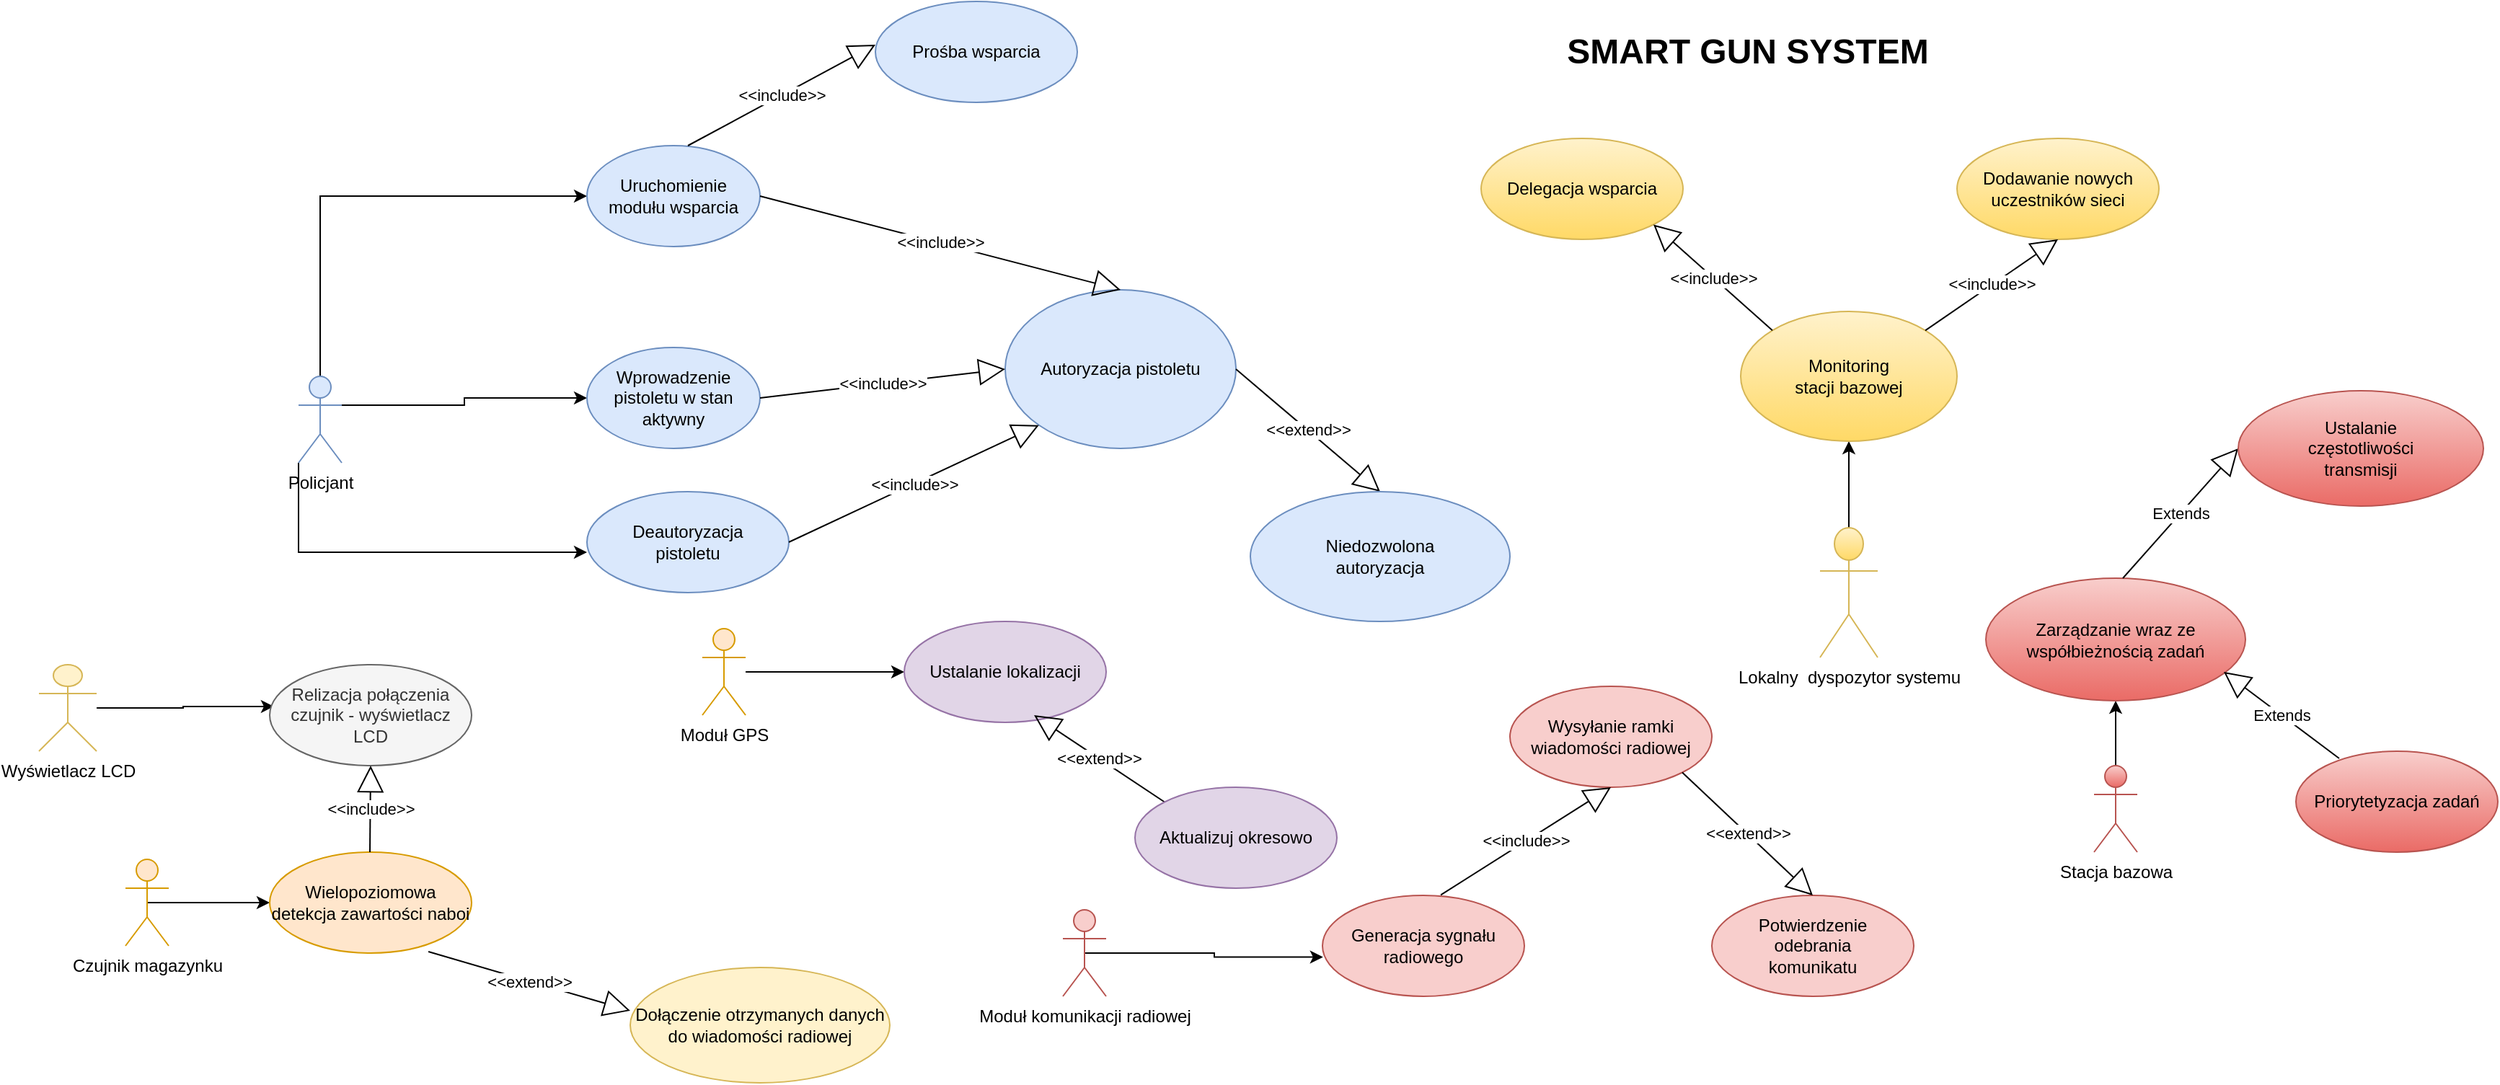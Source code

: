 <mxfile version="13.9.9" type="github">
  <diagram id="ZAYAtZIgmon7IQ3GefVp" name="Page-1">
    <mxGraphModel dx="5184" dy="1166" grid="1" gridSize="10" guides="1" tooltips="1" connect="1" arrows="1" fold="1" page="1" pageScale="1" pageWidth="3300" pageHeight="4681" math="0" shadow="0">
      <root>
        <mxCell id="0" />
        <mxCell id="1" parent="0" />
        <mxCell id="3GcMtql7V56vAbpa6kK3-1" value="&lt;font style=&quot;font-size: 24px&quot;&gt;&lt;b&gt;&lt;font style=&quot;font-size: 24px&quot;&gt;SMART GUN SYSTEM&lt;/font&gt;&lt;/b&gt;&lt;/font&gt;" style="text;html=1;strokeColor=none;fillColor=none;align=center;verticalAlign=middle;whiteSpace=wrap;rounded=0;" vertex="1" parent="1">
          <mxGeometry x="990" y="20" width="370" height="50" as="geometry" />
        </mxCell>
        <mxCell id="3GcMtql7V56vAbpa6kK3-18" style="edgeStyle=orthogonalEdgeStyle;rounded=0;orthogonalLoop=1;jettySize=auto;html=1;exitX=1;exitY=0.333;exitDx=0;exitDy=0;exitPerimeter=0;entryX=0;entryY=0.5;entryDx=0;entryDy=0;" edge="1" parent="1" source="3GcMtql7V56vAbpa6kK3-2" target="3GcMtql7V56vAbpa6kK3-20">
          <mxGeometry relative="1" as="geometry">
            <mxPoint x="300" y="230" as="targetPoint" />
          </mxGeometry>
        </mxCell>
        <mxCell id="3GcMtql7V56vAbpa6kK3-19" style="edgeStyle=orthogonalEdgeStyle;rounded=0;orthogonalLoop=1;jettySize=auto;html=1;entryX=0;entryY=0.5;entryDx=0;entryDy=0;" edge="1" parent="1" source="3GcMtql7V56vAbpa6kK3-2" target="3GcMtql7V56vAbpa6kK3-11">
          <mxGeometry relative="1" as="geometry">
            <mxPoint x="190" y="130" as="targetPoint" />
            <Array as="points">
              <mxPoint x="185" y="145" />
            </Array>
          </mxGeometry>
        </mxCell>
        <mxCell id="3GcMtql7V56vAbpa6kK3-71" style="edgeStyle=orthogonalEdgeStyle;rounded=0;orthogonalLoop=1;jettySize=auto;html=1;exitX=0;exitY=1;exitDx=0;exitDy=0;exitPerimeter=0;entryX=0;entryY=0.6;entryDx=0;entryDy=0;entryPerimeter=0;" edge="1" parent="1" source="3GcMtql7V56vAbpa6kK3-2" target="3GcMtql7V56vAbpa6kK3-67">
          <mxGeometry relative="1" as="geometry" />
        </mxCell>
        <mxCell id="3GcMtql7V56vAbpa6kK3-2" value="Policjant" style="shape=umlActor;verticalLabelPosition=bottom;verticalAlign=top;html=1;outlineConnect=0;fillColor=#dae8fc;strokeColor=#6c8ebf;" vertex="1" parent="1">
          <mxGeometry x="170" y="270" width="30" height="60" as="geometry" />
        </mxCell>
        <mxCell id="3GcMtql7V56vAbpa6kK3-11" value="&lt;div&gt;Uruchomienie &lt;br&gt;&lt;/div&gt;&lt;div&gt;modułu wsparcia&lt;br&gt;&lt;/div&gt;" style="ellipse;whiteSpace=wrap;html=1;fillColor=#dae8fc;strokeColor=#6c8ebf;" vertex="1" parent="1">
          <mxGeometry x="370" y="110" width="120" height="70" as="geometry" />
        </mxCell>
        <mxCell id="3GcMtql7V56vAbpa6kK3-14" style="edgeStyle=orthogonalEdgeStyle;rounded=0;orthogonalLoop=1;jettySize=auto;html=1;" edge="1" parent="1" source="3GcMtql7V56vAbpa6kK3-12" target="3GcMtql7V56vAbpa6kK3-15">
          <mxGeometry relative="1" as="geometry">
            <mxPoint x="560" y="405" as="targetPoint" />
          </mxGeometry>
        </mxCell>
        <mxCell id="3GcMtql7V56vAbpa6kK3-12" value="Moduł GPS" style="shape=umlActor;verticalLabelPosition=bottom;verticalAlign=top;html=1;fillColor=#ffe6cc;strokeColor=#d79b00;" vertex="1" parent="1">
          <mxGeometry x="450" y="445" width="30" height="60" as="geometry" />
        </mxCell>
        <mxCell id="3GcMtql7V56vAbpa6kK3-15" value="Ustalanie lokalizacji" style="ellipse;whiteSpace=wrap;html=1;fillColor=#e1d5e7;strokeColor=#9673a6;" vertex="1" parent="1">
          <mxGeometry x="590" y="440" width="140" height="70" as="geometry" />
        </mxCell>
        <mxCell id="3GcMtql7V56vAbpa6kK3-16" value="&amp;lt;&amp;lt;extend&amp;gt;&amp;gt;" style="endArrow=block;endSize=16;endFill=0;html=1;entryX=0.643;entryY=0.929;entryDx=0;entryDy=0;entryPerimeter=0;exitX=0;exitY=0;exitDx=0;exitDy=0;" edge="1" parent="1" source="3GcMtql7V56vAbpa6kK3-17" target="3GcMtql7V56vAbpa6kK3-15">
          <mxGeometry width="160" relative="1" as="geometry">
            <mxPoint x="700" y="515" as="sourcePoint" />
            <mxPoint x="860" y="515" as="targetPoint" />
          </mxGeometry>
        </mxCell>
        <mxCell id="3GcMtql7V56vAbpa6kK3-17" value="Aktualizuj okresowo" style="ellipse;whiteSpace=wrap;html=1;fillColor=#e1d5e7;strokeColor=#9673a6;" vertex="1" parent="1">
          <mxGeometry x="750" y="555" width="140" height="70" as="geometry" />
        </mxCell>
        <mxCell id="3GcMtql7V56vAbpa6kK3-20" value="&lt;div&gt;Wprowadzenie &lt;br&gt;&lt;/div&gt;&lt;div&gt;pistoletu w stan aktywny&lt;br&gt;&lt;/div&gt;" style="ellipse;whiteSpace=wrap;html=1;fillColor=#dae8fc;strokeColor=#6c8ebf;" vertex="1" parent="1">
          <mxGeometry x="370" y="250" width="120" height="70" as="geometry" />
        </mxCell>
        <mxCell id="3GcMtql7V56vAbpa6kK3-32" value="Autoryzacja pistoletu" style="ellipse;whiteSpace=wrap;html=1;fillColor=#dae8fc;strokeColor=#6c8ebf;" vertex="1" parent="1">
          <mxGeometry x="660" y="210" width="160" height="110" as="geometry" />
        </mxCell>
        <mxCell id="3GcMtql7V56vAbpa6kK3-35" value="&amp;lt;&amp;lt;include&amp;gt;&amp;gt;" style="endArrow=block;endSize=16;endFill=0;html=1;exitX=1;exitY=0.5;exitDx=0;exitDy=0;entryX=0.5;entryY=0;entryDx=0;entryDy=0;" edge="1" parent="1" source="3GcMtql7V56vAbpa6kK3-11" target="3GcMtql7V56vAbpa6kK3-32">
          <mxGeometry width="160" relative="1" as="geometry">
            <mxPoint x="620" y="130" as="sourcePoint" />
            <mxPoint x="670" y="200" as="targetPoint" />
          </mxGeometry>
        </mxCell>
        <mxCell id="3GcMtql7V56vAbpa6kK3-40" value="&amp;lt;&amp;lt;include&amp;gt;&amp;gt;" style="endArrow=block;endSize=16;endFill=0;html=1;entryX=0;entryY=0.5;entryDx=0;entryDy=0;exitX=1;exitY=0.5;exitDx=0;exitDy=0;" edge="1" parent="1" source="3GcMtql7V56vAbpa6kK3-20" target="3GcMtql7V56vAbpa6kK3-32">
          <mxGeometry width="160" relative="1" as="geometry">
            <mxPoint x="510" y="200" as="sourcePoint" />
            <mxPoint x="670" y="200" as="targetPoint" />
          </mxGeometry>
        </mxCell>
        <mxCell id="3GcMtql7V56vAbpa6kK3-43" value="&amp;lt;&amp;lt;extend&amp;gt;&amp;gt;" style="endArrow=block;endSize=16;endFill=0;html=1;exitX=1;exitY=0.5;exitDx=0;exitDy=0;entryX=0.5;entryY=0;entryDx=0;entryDy=0;" edge="1" parent="1" source="3GcMtql7V56vAbpa6kK3-32" target="3GcMtql7V56vAbpa6kK3-44">
          <mxGeometry width="160" relative="1" as="geometry">
            <mxPoint x="830" y="160" as="sourcePoint" />
            <mxPoint x="910" y="140" as="targetPoint" />
          </mxGeometry>
        </mxCell>
        <mxCell id="3GcMtql7V56vAbpa6kK3-44" value="&lt;div&gt;Niedozwolona &lt;br&gt;&lt;/div&gt;&lt;div&gt;autoryzacja&lt;br&gt;&lt;/div&gt;" style="ellipse;whiteSpace=wrap;html=1;fillColor=#dae8fc;strokeColor=#6c8ebf;" vertex="1" parent="1">
          <mxGeometry x="830" y="350" width="180" height="90" as="geometry" />
        </mxCell>
        <mxCell id="3GcMtql7V56vAbpa6kK3-88" style="edgeStyle=orthogonalEdgeStyle;rounded=0;orthogonalLoop=1;jettySize=auto;html=1;entryX=0.5;entryY=1;entryDx=0;entryDy=0;" edge="1" parent="1" source="3GcMtql7V56vAbpa6kK3-45" target="3GcMtql7V56vAbpa6kK3-87">
          <mxGeometry relative="1" as="geometry" />
        </mxCell>
        <mxCell id="3GcMtql7V56vAbpa6kK3-45" value="Lokalny&amp;nbsp; dyspozytor systemu" style="shape=umlActor;verticalLabelPosition=bottom;verticalAlign=top;html=1;gradientColor=#ffd966;fillColor=#fff2cc;strokeColor=#d6b656;" vertex="1" parent="1">
          <mxGeometry x="1225" y="375" width="40" height="90" as="geometry" />
        </mxCell>
        <mxCell id="3GcMtql7V56vAbpa6kK3-55" style="edgeStyle=orthogonalEdgeStyle;rounded=0;orthogonalLoop=1;jettySize=auto;html=1;exitX=0.5;exitY=0.5;exitDx=0;exitDy=0;exitPerimeter=0;entryX=0.003;entryY=0.611;entryDx=0;entryDy=0;entryPerimeter=0;" edge="1" parent="1" source="3GcMtql7V56vAbpa6kK3-53" target="3GcMtql7V56vAbpa6kK3-56">
          <mxGeometry relative="1" as="geometry">
            <mxPoint x="740" y="644.8" as="targetPoint" />
          </mxGeometry>
        </mxCell>
        <mxCell id="3GcMtql7V56vAbpa6kK3-53" value="Moduł komunikacji radiowej" style="shape=umlActor;verticalLabelPosition=bottom;verticalAlign=top;html=1;fillColor=#f8cecc;strokeColor=#b85450;" vertex="1" parent="1">
          <mxGeometry x="700" y="640" width="30" height="60" as="geometry" />
        </mxCell>
        <mxCell id="3GcMtql7V56vAbpa6kK3-56" value="Generacja sygnału radiowego" style="ellipse;whiteSpace=wrap;html=1;fillColor=#f8cecc;strokeColor=#b85450;" vertex="1" parent="1">
          <mxGeometry x="880" y="630" width="140" height="70" as="geometry" />
        </mxCell>
        <mxCell id="3GcMtql7V56vAbpa6kK3-60" value="&lt;div&gt;Potwierdzenie &lt;br&gt;&lt;/div&gt;&lt;div&gt;odebrania &lt;br&gt;&lt;/div&gt;&lt;div&gt;komunikatu&lt;br&gt;&lt;/div&gt;" style="ellipse;whiteSpace=wrap;html=1;fillColor=#f8cecc;strokeColor=#b85450;" vertex="1" parent="1">
          <mxGeometry x="1150" y="630" width="140" height="70" as="geometry" />
        </mxCell>
        <mxCell id="3GcMtql7V56vAbpa6kK3-67" value="&lt;div&gt;Deautoryzacja &lt;br&gt;&lt;/div&gt;&lt;div&gt;pistoletu&lt;br&gt;&lt;/div&gt;" style="ellipse;whiteSpace=wrap;html=1;fillColor=#dae8fc;strokeColor=#6c8ebf;" vertex="1" parent="1">
          <mxGeometry x="370" y="350" width="140" height="70" as="geometry" />
        </mxCell>
        <mxCell id="3GcMtql7V56vAbpa6kK3-68" value="&amp;lt;&amp;lt;include&amp;gt;&amp;gt;" style="endArrow=block;endSize=16;endFill=0;html=1;entryX=0;entryY=1;entryDx=0;entryDy=0;exitX=1;exitY=0.5;exitDx=0;exitDy=0;" edge="1" parent="1" source="3GcMtql7V56vAbpa6kK3-67" target="3GcMtql7V56vAbpa6kK3-32">
          <mxGeometry width="160" relative="1" as="geometry">
            <mxPoint x="540" y="380" as="sourcePoint" />
            <mxPoint x="700" y="380" as="targetPoint" />
          </mxGeometry>
        </mxCell>
        <mxCell id="3GcMtql7V56vAbpa6kK3-75" style="edgeStyle=orthogonalEdgeStyle;rounded=0;orthogonalLoop=1;jettySize=auto;html=1;exitX=0.5;exitY=0.5;exitDx=0;exitDy=0;exitPerimeter=0;" edge="1" parent="1" source="3GcMtql7V56vAbpa6kK3-72" target="3GcMtql7V56vAbpa6kK3-74">
          <mxGeometry relative="1" as="geometry" />
        </mxCell>
        <mxCell id="3GcMtql7V56vAbpa6kK3-72" value="Czujnik magazynku" style="shape=umlActor;verticalLabelPosition=bottom;verticalAlign=top;html=1;fillColor=#ffe6cc;strokeColor=#d79b00;" vertex="1" parent="1">
          <mxGeometry x="50" y="605" width="30" height="60" as="geometry" />
        </mxCell>
        <mxCell id="3GcMtql7V56vAbpa6kK3-80" style="edgeStyle=orthogonalEdgeStyle;rounded=0;orthogonalLoop=1;jettySize=auto;html=1;entryX=0.021;entryY=0.414;entryDx=0;entryDy=0;entryPerimeter=0;" edge="1" parent="1" source="3GcMtql7V56vAbpa6kK3-73" target="3GcMtql7V56vAbpa6kK3-77">
          <mxGeometry relative="1" as="geometry" />
        </mxCell>
        <mxCell id="3GcMtql7V56vAbpa6kK3-73" value="Wyświetlacz LCD " style="shape=umlActor;verticalLabelPosition=bottom;verticalAlign=top;html=1;fillColor=#fff2cc;strokeColor=#d6b656;" vertex="1" parent="1">
          <mxGeometry x="-10" y="470" width="40" height="60" as="geometry" />
        </mxCell>
        <mxCell id="3GcMtql7V56vAbpa6kK3-74" value="&lt;div&gt;Wielopoziomowa &lt;br&gt;&lt;/div&gt;&lt;div&gt;detekcja zawartości naboi&lt;br&gt;&lt;/div&gt;" style="ellipse;whiteSpace=wrap;html=1;fillColor=#ffe6cc;strokeColor=#d79b00;" vertex="1" parent="1">
          <mxGeometry x="150" y="600" width="140" height="70" as="geometry" />
        </mxCell>
        <mxCell id="3GcMtql7V56vAbpa6kK3-76" value="&amp;lt;&amp;lt;extend&amp;gt;&amp;gt;" style="endArrow=block;endSize=16;endFill=0;html=1;exitX=0.786;exitY=0.986;exitDx=0;exitDy=0;exitPerimeter=0;" edge="1" parent="1" source="3GcMtql7V56vAbpa6kK3-74">
          <mxGeometry width="160" relative="1" as="geometry">
            <mxPoint x="240" y="699" as="sourcePoint" />
            <mxPoint x="400" y="710" as="targetPoint" />
          </mxGeometry>
        </mxCell>
        <mxCell id="3GcMtql7V56vAbpa6kK3-77" value="&lt;div&gt;Relizacja połączenia&lt;/div&gt;&lt;div&gt;czujnik - wyświetlacz LCD&lt;br&gt;&lt;/div&gt;" style="ellipse;whiteSpace=wrap;html=1;fillColor=#f5f5f5;strokeColor=#666666;fontColor=#333333;" vertex="1" parent="1">
          <mxGeometry x="150" y="470" width="140" height="70" as="geometry" />
        </mxCell>
        <mxCell id="3GcMtql7V56vAbpa6kK3-79" value="&amp;lt;&amp;lt;include&amp;gt;&amp;gt;" style="endArrow=block;endSize=16;endFill=0;html=1;" edge="1" parent="1">
          <mxGeometry width="160" relative="1" as="geometry">
            <mxPoint x="219.5" y="600" as="sourcePoint" />
            <mxPoint x="220" y="540" as="targetPoint" />
          </mxGeometry>
        </mxCell>
        <mxCell id="3GcMtql7V56vAbpa6kK3-81" value="Dołączenie otrzymanych danych do wiadomości radiowej" style="ellipse;whiteSpace=wrap;html=1;fillColor=#fff2cc;strokeColor=#d6b656;" vertex="1" parent="1">
          <mxGeometry x="400" y="680" width="180" height="80" as="geometry" />
        </mxCell>
        <mxCell id="3GcMtql7V56vAbpa6kK3-82" value="&lt;div&gt;Wysyłanie ramki &lt;br&gt;&lt;/div&gt;&lt;div&gt;wiadomości radiowej&lt;br&gt;&lt;/div&gt;" style="ellipse;whiteSpace=wrap;html=1;fillColor=#f8cecc;strokeColor=#b85450;" vertex="1" parent="1">
          <mxGeometry x="1010" y="485" width="140" height="70" as="geometry" />
        </mxCell>
        <mxCell id="3GcMtql7V56vAbpa6kK3-84" value="&amp;lt;&amp;lt;include&amp;gt;&amp;gt;" style="endArrow=block;endSize=16;endFill=0;html=1;entryX=0.5;entryY=1;entryDx=0;entryDy=0;exitX=0.586;exitY=-0.005;exitDx=0;exitDy=0;exitPerimeter=0;" edge="1" parent="1" source="3GcMtql7V56vAbpa6kK3-56" target="3GcMtql7V56vAbpa6kK3-82">
          <mxGeometry width="160" relative="1" as="geometry">
            <mxPoint x="1070" y="630" as="sourcePoint" />
            <mxPoint x="1230" y="630" as="targetPoint" />
          </mxGeometry>
        </mxCell>
        <mxCell id="3GcMtql7V56vAbpa6kK3-86" value="&amp;lt;&amp;lt;extend&amp;gt;&amp;gt;" style="endArrow=block;endSize=16;endFill=0;html=1;exitX=1;exitY=1;exitDx=0;exitDy=0;entryX=0.5;entryY=0;entryDx=0;entryDy=0;" edge="1" parent="1" source="3GcMtql7V56vAbpa6kK3-82" target="3GcMtql7V56vAbpa6kK3-60">
          <mxGeometry width="160" relative="1" as="geometry">
            <mxPoint x="1060" y="580" as="sourcePoint" />
            <mxPoint x="1180" y="670" as="targetPoint" />
          </mxGeometry>
        </mxCell>
        <mxCell id="3GcMtql7V56vAbpa6kK3-87" value="&lt;div&gt;Monitoring &lt;br&gt;&lt;/div&gt;&lt;div&gt;stacji bazowej &lt;br&gt;&lt;/div&gt;" style="ellipse;whiteSpace=wrap;html=1;gradientColor=#ffd966;fillColor=#fff2cc;strokeColor=#d6b656;" vertex="1" parent="1">
          <mxGeometry x="1170" y="225" width="150" height="90" as="geometry" />
        </mxCell>
        <mxCell id="3GcMtql7V56vAbpa6kK3-89" value="Delegacja wsparcia" style="ellipse;whiteSpace=wrap;html=1;gradientColor=#ffd966;fillColor=#fff2cc;strokeColor=#d6b656;" vertex="1" parent="1">
          <mxGeometry x="990" y="105" width="140" height="70" as="geometry" />
        </mxCell>
        <mxCell id="3GcMtql7V56vAbpa6kK3-90" value="&amp;lt;&amp;lt;include&amp;gt;&amp;gt;" style="endArrow=block;endSize=16;endFill=0;html=1;" edge="1" parent="1">
          <mxGeometry width="160" relative="1" as="geometry">
            <mxPoint x="440" y="110" as="sourcePoint" />
            <mxPoint x="570" y="40" as="targetPoint" />
          </mxGeometry>
        </mxCell>
        <mxCell id="3GcMtql7V56vAbpa6kK3-91" value="Prośba wsparcia" style="ellipse;whiteSpace=wrap;html=1;fillColor=#dae8fc;strokeColor=#6c8ebf;" vertex="1" parent="1">
          <mxGeometry x="570" y="10" width="140" height="70" as="geometry" />
        </mxCell>
        <mxCell id="3GcMtql7V56vAbpa6kK3-92" value="&amp;lt;&amp;lt;include&amp;gt;&amp;gt;" style="endArrow=block;endSize=16;endFill=0;html=1;entryX=1;entryY=1;entryDx=0;entryDy=0;exitX=0;exitY=0;exitDx=0;exitDy=0;" edge="1" parent="1" source="3GcMtql7V56vAbpa6kK3-87" target="3GcMtql7V56vAbpa6kK3-89">
          <mxGeometry width="160" relative="1" as="geometry">
            <mxPoint x="1190" y="245" as="sourcePoint" />
            <mxPoint x="1130" y="155" as="targetPoint" />
          </mxGeometry>
        </mxCell>
        <mxCell id="3GcMtql7V56vAbpa6kK3-93" value="&lt;div&gt;Dodawanie nowych &lt;br&gt;&lt;/div&gt;&lt;div&gt;uczestników sieci&lt;br&gt;&lt;/div&gt;" style="ellipse;whiteSpace=wrap;html=1;gradientColor=#ffd966;fillColor=#fff2cc;strokeColor=#d6b656;" vertex="1" parent="1">
          <mxGeometry x="1320" y="105" width="140" height="70" as="geometry" />
        </mxCell>
        <mxCell id="3GcMtql7V56vAbpa6kK3-95" value="&amp;lt;&amp;lt;include&amp;gt;&amp;gt;" style="endArrow=block;endSize=16;endFill=0;html=1;entryX=0.5;entryY=1;entryDx=0;entryDy=0;exitX=1;exitY=0;exitDx=0;exitDy=0;" edge="1" parent="1" source="3GcMtql7V56vAbpa6kK3-87" target="3GcMtql7V56vAbpa6kK3-93">
          <mxGeometry width="160" relative="1" as="geometry">
            <mxPoint x="1350" y="220" as="sourcePoint" />
            <mxPoint x="1510" y="220" as="targetPoint" />
          </mxGeometry>
        </mxCell>
        <mxCell id="3GcMtql7V56vAbpa6kK3-98" value="" style="edgeStyle=orthogonalEdgeStyle;rounded=0;orthogonalLoop=1;jettySize=auto;html=1;" edge="1" parent="1" source="3GcMtql7V56vAbpa6kK3-96" target="3GcMtql7V56vAbpa6kK3-97">
          <mxGeometry relative="1" as="geometry" />
        </mxCell>
        <mxCell id="3GcMtql7V56vAbpa6kK3-96" value="Stacja bazowa" style="shape=umlActor;verticalLabelPosition=bottom;verticalAlign=top;html=1;outlineConnect=0;gradientColor=#ea6b66;fillColor=#f8cecc;strokeColor=#b85450;" vertex="1" parent="1">
          <mxGeometry x="1415" y="540" width="30" height="60" as="geometry" />
        </mxCell>
        <mxCell id="3GcMtql7V56vAbpa6kK3-97" value="Zarządzanie wraz ze współbieżnością zadań" style="ellipse;whiteSpace=wrap;html=1;gradientColor=#ea6b66;fillColor=#f8cecc;strokeColor=#b85450;" vertex="1" parent="1">
          <mxGeometry x="1340" y="410" width="180" height="85" as="geometry" />
        </mxCell>
        <mxCell id="3GcMtql7V56vAbpa6kK3-99" value="Priorytetyzacja zadań" style="ellipse;whiteSpace=wrap;html=1;gradientColor=#ea6b66;fillColor=#f8cecc;strokeColor=#b85450;" vertex="1" parent="1">
          <mxGeometry x="1555" y="530" width="140" height="70" as="geometry" />
        </mxCell>
        <mxCell id="3GcMtql7V56vAbpa6kK3-100" value="Extends" style="endArrow=block;endSize=16;endFill=0;html=1;" edge="1" parent="1">
          <mxGeometry width="160" relative="1" as="geometry">
            <mxPoint x="1585" y="535" as="sourcePoint" />
            <mxPoint x="1505" y="475" as="targetPoint" />
          </mxGeometry>
        </mxCell>
        <mxCell id="3GcMtql7V56vAbpa6kK3-101" value="Extends" style="endArrow=block;endSize=16;endFill=0;html=1;entryX=0;entryY=0.5;entryDx=0;entryDy=0;" edge="1" parent="1" target="3GcMtql7V56vAbpa6kK3-102">
          <mxGeometry width="160" relative="1" as="geometry">
            <mxPoint x="1435" y="410" as="sourcePoint" />
            <mxPoint x="1505" y="310" as="targetPoint" />
          </mxGeometry>
        </mxCell>
        <mxCell id="3GcMtql7V56vAbpa6kK3-102" value="&lt;div&gt;Ustalanie&lt;/div&gt;&lt;div&gt;częstotliwości &lt;br&gt;&lt;/div&gt;&lt;div&gt;transmisji&lt;br&gt;&lt;/div&gt;" style="ellipse;whiteSpace=wrap;html=1;gradientColor=#ea6b66;fillColor=#f8cecc;strokeColor=#b85450;" vertex="1" parent="1">
          <mxGeometry x="1515" y="280" width="170" height="80" as="geometry" />
        </mxCell>
      </root>
    </mxGraphModel>
  </diagram>
</mxfile>
